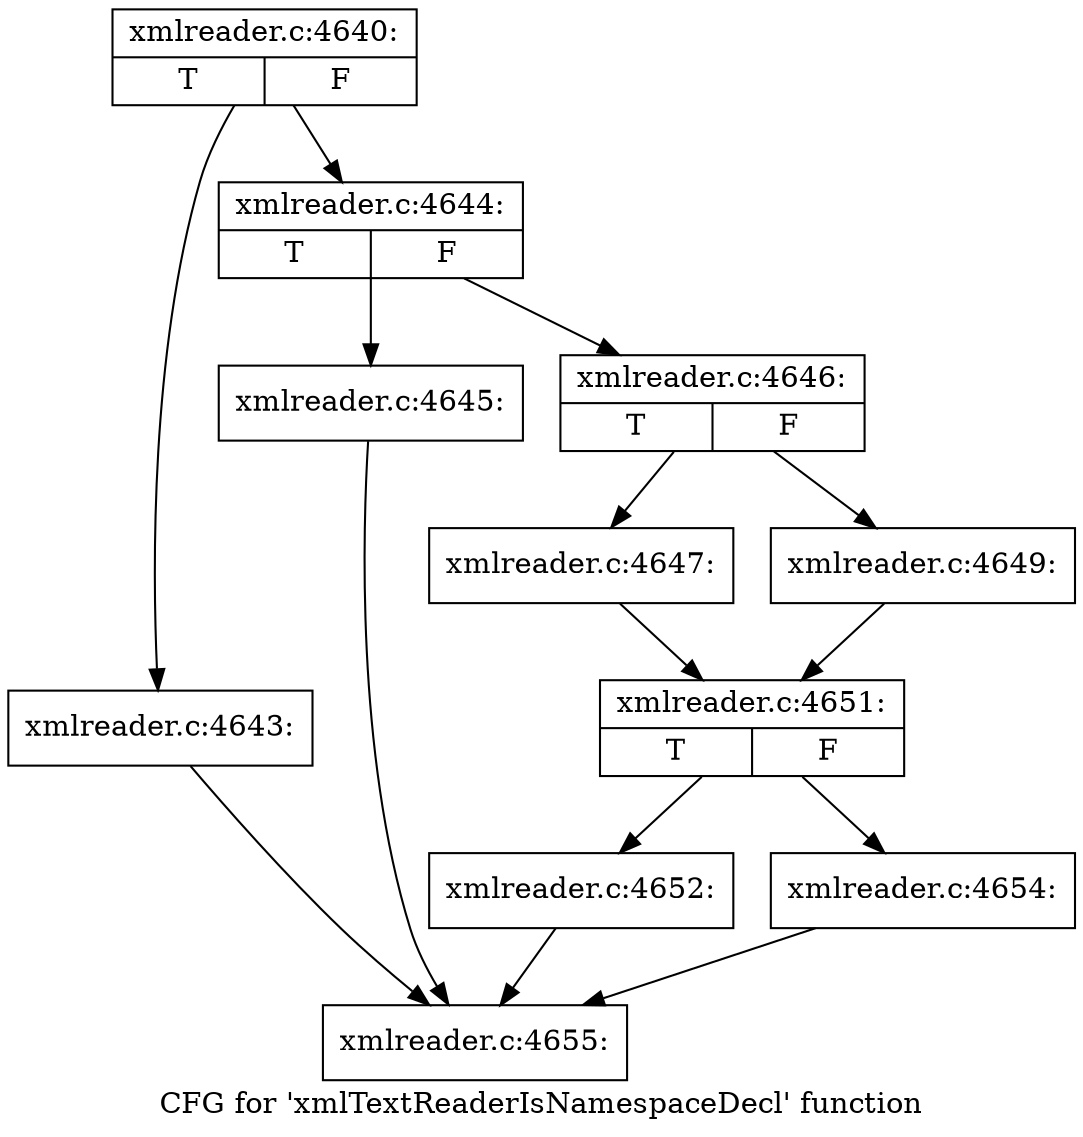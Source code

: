 digraph "CFG for 'xmlTextReaderIsNamespaceDecl' function" {
	label="CFG for 'xmlTextReaderIsNamespaceDecl' function";

	Node0x48a54b0 [shape=record,label="{xmlreader.c:4640:|{<s0>T|<s1>F}}"];
	Node0x48a54b0 -> Node0x48a5170;
	Node0x48a54b0 -> Node0x48a51c0;
	Node0x48a5170 [shape=record,label="{xmlreader.c:4643:}"];
	Node0x48a5170 -> Node0x48a57a0;
	Node0x48a51c0 [shape=record,label="{xmlreader.c:4644:|{<s0>T|<s1>F}}"];
	Node0x48a51c0 -> Node0x48a6250;
	Node0x48a51c0 -> Node0x48a62a0;
	Node0x48a6250 [shape=record,label="{xmlreader.c:4645:}"];
	Node0x48a6250 -> Node0x48a57a0;
	Node0x48a62a0 [shape=record,label="{xmlreader.c:4646:|{<s0>T|<s1>F}}"];
	Node0x48a62a0 -> Node0x48a6890;
	Node0x48a62a0 -> Node0x48a6930;
	Node0x48a6890 [shape=record,label="{xmlreader.c:4647:}"];
	Node0x48a6890 -> Node0x48a68e0;
	Node0x48a6930 [shape=record,label="{xmlreader.c:4649:}"];
	Node0x48a6930 -> Node0x48a68e0;
	Node0x48a68e0 [shape=record,label="{xmlreader.c:4651:|{<s0>T|<s1>F}}"];
	Node0x48a68e0 -> Node0x48a7380;
	Node0x48a68e0 -> Node0x48a7420;
	Node0x48a7380 [shape=record,label="{xmlreader.c:4652:}"];
	Node0x48a7380 -> Node0x48a57a0;
	Node0x48a7420 [shape=record,label="{xmlreader.c:4654:}"];
	Node0x48a7420 -> Node0x48a57a0;
	Node0x48a57a0 [shape=record,label="{xmlreader.c:4655:}"];
}
